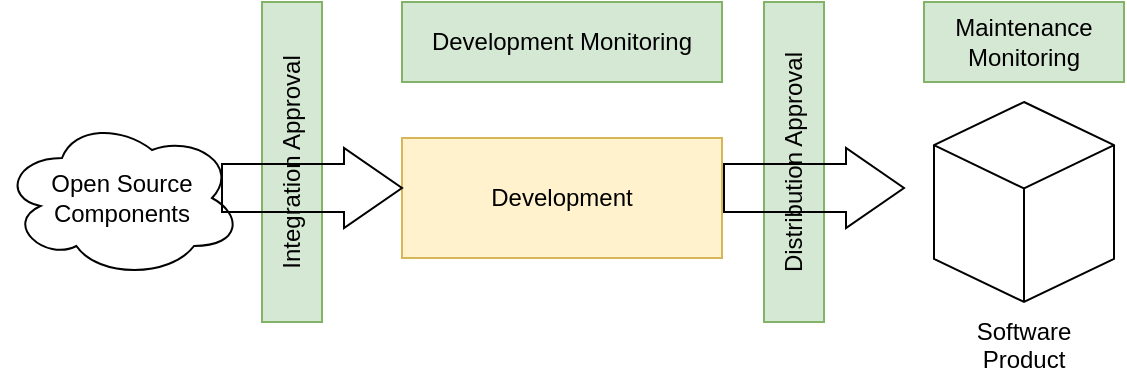 <mxfile version="24.7.7">
  <diagram name="Seite-1" id="droPLx8h_yO0OCPhd0js">
    <mxGraphModel dx="1426" dy="911" grid="1" gridSize="10" guides="1" tooltips="1" connect="1" arrows="1" fold="1" page="1" pageScale="1" pageWidth="827" pageHeight="1169" math="0" shadow="0">
      <root>
        <mxCell id="0" />
        <mxCell id="1" parent="0" />
        <mxCell id="gTzAwi-1XPF8Pd667Z55-1" value="Open Source Components" style="ellipse;shape=cloud;whiteSpace=wrap;html=1;" vertex="1" parent="1">
          <mxGeometry x="80" y="338" width="120" height="80" as="geometry" />
        </mxCell>
        <mxCell id="gTzAwi-1XPF8Pd667Z55-2" value="Integration Approval" style="rounded=0;whiteSpace=wrap;html=1;rotation=-90;fillColor=#d5e8d4;strokeColor=#82b366;" vertex="1" parent="1">
          <mxGeometry x="145" y="345" width="160" height="30" as="geometry" />
        </mxCell>
        <mxCell id="gTzAwi-1XPF8Pd667Z55-3" value="Distribution Approval" style="rounded=0;whiteSpace=wrap;html=1;rotation=-90;fillColor=#d5e8d4;strokeColor=#82b366;" vertex="1" parent="1">
          <mxGeometry x="396" y="345" width="160" height="30" as="geometry" />
        </mxCell>
        <mxCell id="gTzAwi-1XPF8Pd667Z55-4" value="Development" style="rounded=0;whiteSpace=wrap;html=1;fillColor=#fff2cc;strokeColor=#d6b656;" vertex="1" parent="1">
          <mxGeometry x="280" y="348" width="160" height="60" as="geometry" />
        </mxCell>
        <mxCell id="gTzAwi-1XPF8Pd667Z55-5" value="Development Monitoring" style="rounded=0;whiteSpace=wrap;html=1;fillColor=#d5e8d4;strokeColor=#82b366;" vertex="1" parent="1">
          <mxGeometry x="280" y="280" width="160" height="40" as="geometry" />
        </mxCell>
        <mxCell id="gTzAwi-1XPF8Pd667Z55-6" value="Maintenance Monitoring" style="rounded=0;whiteSpace=wrap;html=1;fillColor=#d5e8d4;strokeColor=#82b366;" vertex="1" parent="1">
          <mxGeometry x="541" y="280" width="100" height="40" as="geometry" />
        </mxCell>
        <mxCell id="gTzAwi-1XPF8Pd667Z55-7" value="&lt;div&gt;&lt;br&gt;&lt;/div&gt;&lt;div&gt;&lt;br&gt;&lt;/div&gt;&lt;div&gt;&lt;br&gt;&lt;/div&gt;&lt;div&gt;&lt;br&gt;&lt;/div&gt;&lt;div&gt;&lt;br&gt;&lt;/div&gt;&lt;div&gt;&lt;br&gt;&lt;/div&gt;&lt;div&gt;&lt;br&gt;&lt;/div&gt;&lt;div&gt;&lt;br&gt;&lt;/div&gt;&lt;div&gt;&lt;br&gt;&lt;/div&gt;&lt;div&gt;&lt;br&gt;&lt;/div&gt;Software Product" style="html=1;whiteSpace=wrap;shape=isoCube2;backgroundOutline=1;isoAngle=15;" vertex="1" parent="1">
          <mxGeometry x="546" y="330" width="90" height="100" as="geometry" />
        </mxCell>
        <mxCell id="gTzAwi-1XPF8Pd667Z55-8" value="" style="html=1;shadow=0;dashed=0;align=center;verticalAlign=middle;shape=mxgraph.arrows2.arrow;dy=0.4;dx=29;notch=0;fillColor=none;" vertex="1" parent="1">
          <mxGeometry x="190" y="353" width="90" height="40" as="geometry" />
        </mxCell>
        <mxCell id="gTzAwi-1XPF8Pd667Z55-9" value="" style="html=1;shadow=0;dashed=0;align=center;verticalAlign=middle;shape=mxgraph.arrows2.arrow;dy=0.4;dx=29;notch=0;fillColor=none;" vertex="1" parent="1">
          <mxGeometry x="441" y="353" width="90" height="40" as="geometry" />
        </mxCell>
      </root>
    </mxGraphModel>
  </diagram>
</mxfile>
